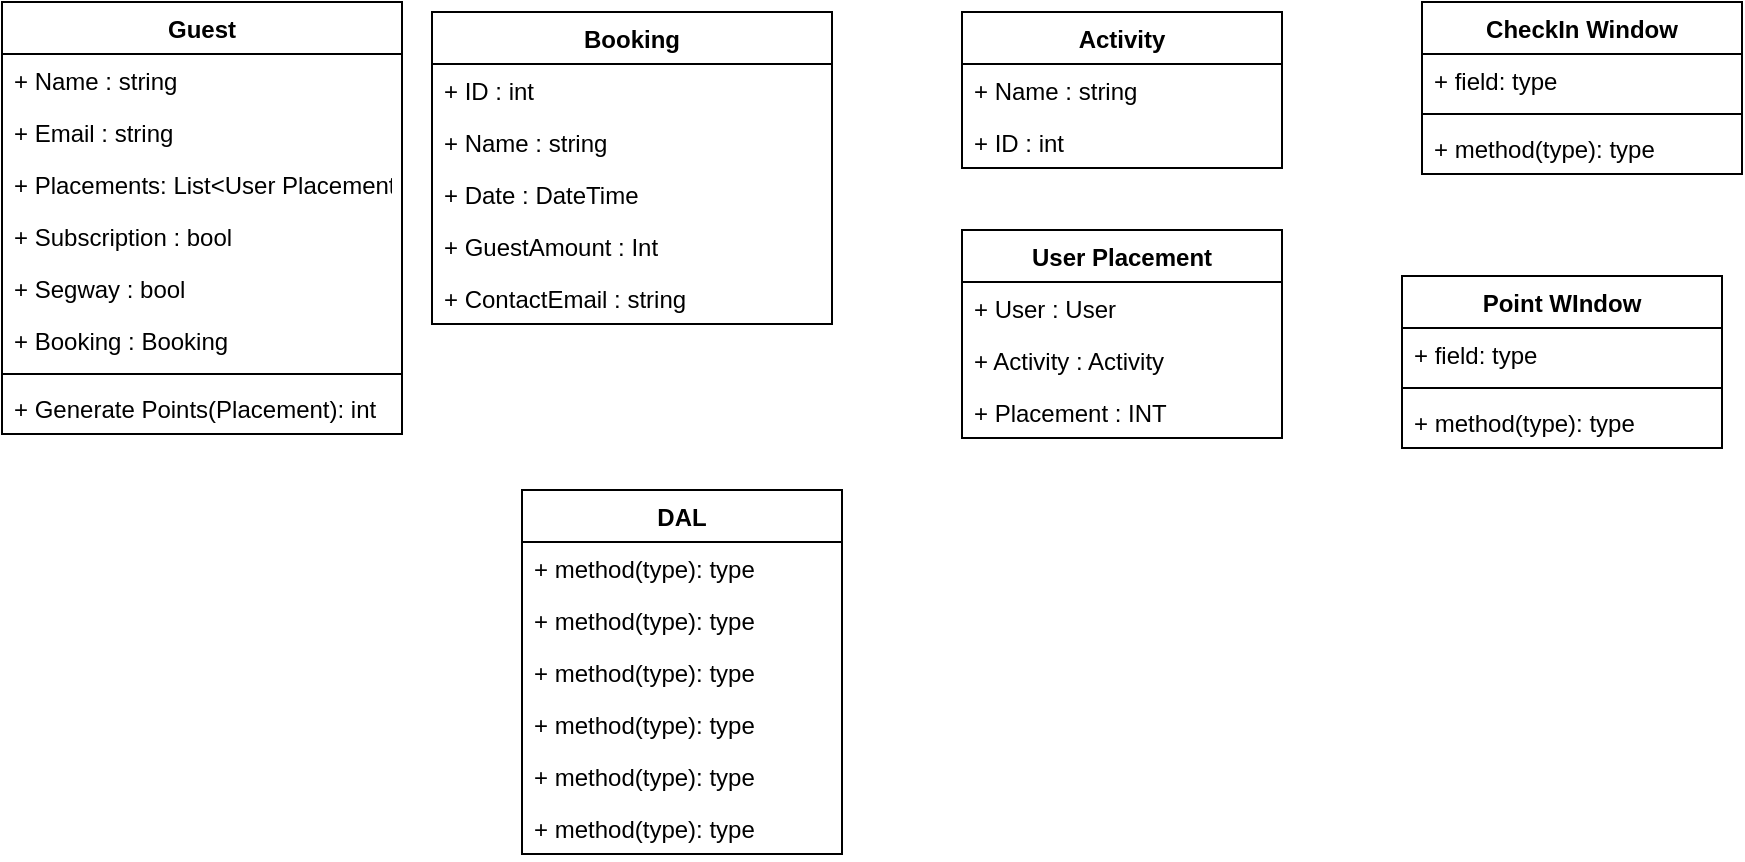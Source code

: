 <mxfile version="10.6.5" type="device"><diagram id="pyzFbVAf0DJJMJGZ9Kue" name="Page-1"><mxGraphModel dx="1394" dy="715" grid="1" gridSize="10" guides="1" tooltips="1" connect="1" arrows="1" fold="1" page="1" pageScale="1" pageWidth="1169" pageHeight="827" math="0" shadow="0"><root><mxCell id="0"/><mxCell id="1" parent="0"/><mxCell id="hN1DsSFqMHyt3jxqjHtz-5" value="Guest" style="swimlane;fontStyle=1;align=center;verticalAlign=top;childLayout=stackLayout;horizontal=1;startSize=26;horizontalStack=0;resizeParent=1;resizeParentMax=0;resizeLast=0;collapsible=1;marginBottom=0;" parent="1" vertex="1"><mxGeometry x="120" y="105" width="200" height="216" as="geometry"/></mxCell><mxCell id="hN1DsSFqMHyt3jxqjHtz-6" value="+ Name : string" style="text;strokeColor=none;fillColor=none;align=left;verticalAlign=top;spacingLeft=4;spacingRight=4;overflow=hidden;rotatable=0;points=[[0,0.5],[1,0.5]];portConstraint=eastwest;" parent="hN1DsSFqMHyt3jxqjHtz-5" vertex="1"><mxGeometry y="26" width="200" height="26" as="geometry"/></mxCell><mxCell id="hN1DsSFqMHyt3jxqjHtz-54" value="+ Email : string" style="text;strokeColor=none;fillColor=none;align=left;verticalAlign=top;spacingLeft=4;spacingRight=4;overflow=hidden;rotatable=0;points=[[0,0.5],[1,0.5]];portConstraint=eastwest;" parent="hN1DsSFqMHyt3jxqjHtz-5" vertex="1"><mxGeometry y="52" width="200" height="26" as="geometry"/></mxCell><mxCell id="hN1DsSFqMHyt3jxqjHtz-55" value="+ Placements: List&lt;User Placement&gt;" style="text;strokeColor=none;fillColor=none;align=left;verticalAlign=top;spacingLeft=4;spacingRight=4;overflow=hidden;rotatable=0;points=[[0,0.5],[1,0.5]];portConstraint=eastwest;" parent="hN1DsSFqMHyt3jxqjHtz-5" vertex="1"><mxGeometry y="78" width="200" height="26" as="geometry"/></mxCell><mxCell id="hN1DsSFqMHyt3jxqjHtz-60" value="+ Subscription : bool" style="text;strokeColor=none;fillColor=none;align=left;verticalAlign=top;spacingLeft=4;spacingRight=4;overflow=hidden;rotatable=0;points=[[0,0.5],[1,0.5]];portConstraint=eastwest;" parent="hN1DsSFqMHyt3jxqjHtz-5" vertex="1"><mxGeometry y="104" width="200" height="26" as="geometry"/></mxCell><mxCell id="hN1DsSFqMHyt3jxqjHtz-61" value="+ Segway : bool" style="text;strokeColor=none;fillColor=none;align=left;verticalAlign=top;spacingLeft=4;spacingRight=4;overflow=hidden;rotatable=0;points=[[0,0.5],[1,0.5]];portConstraint=eastwest;" parent="hN1DsSFqMHyt3jxqjHtz-5" vertex="1"><mxGeometry y="130" width="200" height="26" as="geometry"/></mxCell><mxCell id="hN1DsSFqMHyt3jxqjHtz-65" value="+ Booking : Booking" style="text;strokeColor=none;fillColor=none;align=left;verticalAlign=top;spacingLeft=4;spacingRight=4;overflow=hidden;rotatable=0;points=[[0,0.5],[1,0.5]];portConstraint=eastwest;" parent="hN1DsSFqMHyt3jxqjHtz-5" vertex="1"><mxGeometry y="156" width="200" height="26" as="geometry"/></mxCell><mxCell id="hN1DsSFqMHyt3jxqjHtz-53" value="" style="line;strokeWidth=1;fillColor=none;align=left;verticalAlign=middle;spacingTop=-1;spacingLeft=3;spacingRight=3;rotatable=0;labelPosition=right;points=[];portConstraint=eastwest;" parent="hN1DsSFqMHyt3jxqjHtz-5" vertex="1"><mxGeometry y="182" width="200" height="8" as="geometry"/></mxCell><mxCell id="hN1DsSFqMHyt3jxqjHtz-66" value="+ Generate Points(Placement): int" style="text;strokeColor=none;fillColor=none;align=left;verticalAlign=top;spacingLeft=4;spacingRight=4;overflow=hidden;rotatable=0;points=[[0,0.5],[1,0.5]];portConstraint=eastwest;" parent="hN1DsSFqMHyt3jxqjHtz-5" vertex="1"><mxGeometry y="190" width="200" height="26" as="geometry"/></mxCell><mxCell id="hN1DsSFqMHyt3jxqjHtz-9" value="Activity" style="swimlane;fontStyle=1;align=center;verticalAlign=top;childLayout=stackLayout;horizontal=1;startSize=26;horizontalStack=0;resizeParent=1;resizeParentMax=0;resizeLast=0;collapsible=1;marginBottom=0;" parent="1" vertex="1"><mxGeometry x="600" y="110" width="160" height="78" as="geometry"/></mxCell><mxCell id="hN1DsSFqMHyt3jxqjHtz-10" value="+ Name : string" style="text;strokeColor=none;fillColor=none;align=left;verticalAlign=top;spacingLeft=4;spacingRight=4;overflow=hidden;rotatable=0;points=[[0,0.5],[1,0.5]];portConstraint=eastwest;" parent="hN1DsSFqMHyt3jxqjHtz-9" vertex="1"><mxGeometry y="26" width="160" height="26" as="geometry"/></mxCell><mxCell id="hN1DsSFqMHyt3jxqjHtz-77" value="+ ID : int" style="text;strokeColor=none;fillColor=none;align=left;verticalAlign=top;spacingLeft=4;spacingRight=4;overflow=hidden;rotatable=0;points=[[0,0.5],[1,0.5]];portConstraint=eastwest;" parent="hN1DsSFqMHyt3jxqjHtz-9" vertex="1"><mxGeometry y="52" width="160" height="26" as="geometry"/></mxCell><mxCell id="hN1DsSFqMHyt3jxqjHtz-13" value="CheckIn Window" style="swimlane;fontStyle=1;align=center;verticalAlign=top;childLayout=stackLayout;horizontal=1;startSize=26;horizontalStack=0;resizeParent=1;resizeParentMax=0;resizeLast=0;collapsible=1;marginBottom=0;" parent="1" vertex="1"><mxGeometry x="830" y="105" width="160" height="86" as="geometry"/></mxCell><mxCell id="hN1DsSFqMHyt3jxqjHtz-14" value="+ field: type" style="text;strokeColor=none;fillColor=none;align=left;verticalAlign=top;spacingLeft=4;spacingRight=4;overflow=hidden;rotatable=0;points=[[0,0.5],[1,0.5]];portConstraint=eastwest;" parent="hN1DsSFqMHyt3jxqjHtz-13" vertex="1"><mxGeometry y="26" width="160" height="26" as="geometry"/></mxCell><mxCell id="hN1DsSFqMHyt3jxqjHtz-15" value="" style="line;strokeWidth=1;fillColor=none;align=left;verticalAlign=middle;spacingTop=-1;spacingLeft=3;spacingRight=3;rotatable=0;labelPosition=right;points=[];portConstraint=eastwest;" parent="hN1DsSFqMHyt3jxqjHtz-13" vertex="1"><mxGeometry y="52" width="160" height="8" as="geometry"/></mxCell><mxCell id="hN1DsSFqMHyt3jxqjHtz-16" value="+ method(type): type" style="text;strokeColor=none;fillColor=none;align=left;verticalAlign=top;spacingLeft=4;spacingRight=4;overflow=hidden;rotatable=0;points=[[0,0.5],[1,0.5]];portConstraint=eastwest;" parent="hN1DsSFqMHyt3jxqjHtz-13" vertex="1"><mxGeometry y="60" width="160" height="26" as="geometry"/></mxCell><mxCell id="hN1DsSFqMHyt3jxqjHtz-17" value="DAL" style="swimlane;fontStyle=1;align=center;verticalAlign=top;childLayout=stackLayout;horizontal=1;startSize=26;horizontalStack=0;resizeParent=1;resizeParentMax=0;resizeLast=0;collapsible=1;marginBottom=0;" parent="1" vertex="1"><mxGeometry x="380" y="349" width="160" height="182" as="geometry"/></mxCell><mxCell id="hN1DsSFqMHyt3jxqjHtz-20" value="+ method(type): type" style="text;strokeColor=none;fillColor=none;align=left;verticalAlign=top;spacingLeft=4;spacingRight=4;overflow=hidden;rotatable=0;points=[[0,0.5],[1,0.5]];portConstraint=eastwest;" parent="hN1DsSFqMHyt3jxqjHtz-17" vertex="1"><mxGeometry y="26" width="160" height="26" as="geometry"/></mxCell><mxCell id="hN1DsSFqMHyt3jxqjHtz-78" value="+ method(type): type" style="text;strokeColor=none;fillColor=none;align=left;verticalAlign=top;spacingLeft=4;spacingRight=4;overflow=hidden;rotatable=0;points=[[0,0.5],[1,0.5]];portConstraint=eastwest;" parent="hN1DsSFqMHyt3jxqjHtz-17" vertex="1"><mxGeometry y="52" width="160" height="26" as="geometry"/></mxCell><mxCell id="hN1DsSFqMHyt3jxqjHtz-79" value="+ method(type): type" style="text;strokeColor=none;fillColor=none;align=left;verticalAlign=top;spacingLeft=4;spacingRight=4;overflow=hidden;rotatable=0;points=[[0,0.5],[1,0.5]];portConstraint=eastwest;" parent="hN1DsSFqMHyt3jxqjHtz-17" vertex="1"><mxGeometry y="78" width="160" height="26" as="geometry"/></mxCell><mxCell id="hN1DsSFqMHyt3jxqjHtz-80" value="+ method(type): type" style="text;strokeColor=none;fillColor=none;align=left;verticalAlign=top;spacingLeft=4;spacingRight=4;overflow=hidden;rotatable=0;points=[[0,0.5],[1,0.5]];portConstraint=eastwest;" parent="hN1DsSFqMHyt3jxqjHtz-17" vertex="1"><mxGeometry y="104" width="160" height="26" as="geometry"/></mxCell><mxCell id="hN1DsSFqMHyt3jxqjHtz-81" value="+ method(type): type" style="text;strokeColor=none;fillColor=none;align=left;verticalAlign=top;spacingLeft=4;spacingRight=4;overflow=hidden;rotatable=0;points=[[0,0.5],[1,0.5]];portConstraint=eastwest;" parent="hN1DsSFqMHyt3jxqjHtz-17" vertex="1"><mxGeometry y="130" width="160" height="26" as="geometry"/></mxCell><mxCell id="hN1DsSFqMHyt3jxqjHtz-82" value="+ method(type): type" style="text;strokeColor=none;fillColor=none;align=left;verticalAlign=top;spacingLeft=4;spacingRight=4;overflow=hidden;rotatable=0;points=[[0,0.5],[1,0.5]];portConstraint=eastwest;" parent="hN1DsSFqMHyt3jxqjHtz-17" vertex="1"><mxGeometry y="156" width="160" height="26" as="geometry"/></mxCell><mxCell id="hN1DsSFqMHyt3jxqjHtz-21" value="Point WIndow" style="swimlane;fontStyle=1;align=center;verticalAlign=top;childLayout=stackLayout;horizontal=1;startSize=26;horizontalStack=0;resizeParent=1;resizeParentMax=0;resizeLast=0;collapsible=1;marginBottom=0;" parent="1" vertex="1"><mxGeometry x="820" y="242" width="160" height="86" as="geometry"/></mxCell><mxCell id="hN1DsSFqMHyt3jxqjHtz-22" value="+ field: type" style="text;strokeColor=none;fillColor=none;align=left;verticalAlign=top;spacingLeft=4;spacingRight=4;overflow=hidden;rotatable=0;points=[[0,0.5],[1,0.5]];portConstraint=eastwest;" parent="hN1DsSFqMHyt3jxqjHtz-21" vertex="1"><mxGeometry y="26" width="160" height="26" as="geometry"/></mxCell><mxCell id="hN1DsSFqMHyt3jxqjHtz-23" value="" style="line;strokeWidth=1;fillColor=none;align=left;verticalAlign=middle;spacingTop=-1;spacingLeft=3;spacingRight=3;rotatable=0;labelPosition=right;points=[];portConstraint=eastwest;" parent="hN1DsSFqMHyt3jxqjHtz-21" vertex="1"><mxGeometry y="52" width="160" height="8" as="geometry"/></mxCell><mxCell id="hN1DsSFqMHyt3jxqjHtz-24" value="+ method(type): type" style="text;strokeColor=none;fillColor=none;align=left;verticalAlign=top;spacingLeft=4;spacingRight=4;overflow=hidden;rotatable=0;points=[[0,0.5],[1,0.5]];portConstraint=eastwest;" parent="hN1DsSFqMHyt3jxqjHtz-21" vertex="1"><mxGeometry y="60" width="160" height="26" as="geometry"/></mxCell><mxCell id="hN1DsSFqMHyt3jxqjHtz-44" value="User Placement" style="swimlane;fontStyle=1;align=center;verticalAlign=top;childLayout=stackLayout;horizontal=1;startSize=26;horizontalStack=0;resizeParent=1;resizeParentMax=0;resizeLast=0;collapsible=1;marginBottom=0;" parent="1" vertex="1"><mxGeometry x="600" y="219" width="160" height="104" as="geometry"/></mxCell><mxCell id="hN1DsSFqMHyt3jxqjHtz-45" value="+ User : User" style="text;strokeColor=none;fillColor=none;align=left;verticalAlign=top;spacingLeft=4;spacingRight=4;overflow=hidden;rotatable=0;points=[[0,0.5],[1,0.5]];portConstraint=eastwest;" parent="hN1DsSFqMHyt3jxqjHtz-44" vertex="1"><mxGeometry y="26" width="160" height="26" as="geometry"/></mxCell><mxCell id="hN1DsSFqMHyt3jxqjHtz-47" value="+ Activity : Activity" style="text;strokeColor=none;fillColor=none;align=left;verticalAlign=top;spacingLeft=4;spacingRight=4;overflow=hidden;rotatable=0;points=[[0,0.5],[1,0.5]];portConstraint=eastwest;" parent="hN1DsSFqMHyt3jxqjHtz-44" vertex="1"><mxGeometry y="52" width="160" height="26" as="geometry"/></mxCell><mxCell id="hN1DsSFqMHyt3jxqjHtz-51" value="+ Placement : INT" style="text;strokeColor=none;fillColor=none;align=left;verticalAlign=top;spacingLeft=4;spacingRight=4;overflow=hidden;rotatable=0;points=[[0,0.5],[1,0.5]];portConstraint=eastwest;" parent="hN1DsSFqMHyt3jxqjHtz-44" vertex="1"><mxGeometry y="78" width="160" height="26" as="geometry"/></mxCell><mxCell id="hN1DsSFqMHyt3jxqjHtz-68" value="Booking" style="swimlane;fontStyle=1;align=center;verticalAlign=top;childLayout=stackLayout;horizontal=1;startSize=26;horizontalStack=0;resizeParent=1;resizeParentMax=0;resizeLast=0;collapsible=1;marginBottom=0;" parent="1" vertex="1"><mxGeometry x="335" y="110" width="200" height="156" as="geometry"/></mxCell><mxCell id="hN1DsSFqMHyt3jxqjHtz-69" value="+ ID : int" style="text;strokeColor=none;fillColor=none;align=left;verticalAlign=top;spacingLeft=4;spacingRight=4;overflow=hidden;rotatable=0;points=[[0,0.5],[1,0.5]];portConstraint=eastwest;" parent="hN1DsSFqMHyt3jxqjHtz-68" vertex="1"><mxGeometry y="26" width="200" height="26" as="geometry"/></mxCell><mxCell id="hN1DsSFqMHyt3jxqjHtz-70" value="+ Name : string" style="text;strokeColor=none;fillColor=none;align=left;verticalAlign=top;spacingLeft=4;spacingRight=4;overflow=hidden;rotatable=0;points=[[0,0.5],[1,0.5]];portConstraint=eastwest;" parent="hN1DsSFqMHyt3jxqjHtz-68" vertex="1"><mxGeometry y="52" width="200" height="26" as="geometry"/></mxCell><mxCell id="hN1DsSFqMHyt3jxqjHtz-71" value="+ Date : DateTime" style="text;strokeColor=none;fillColor=none;align=left;verticalAlign=top;spacingLeft=4;spacingRight=4;overflow=hidden;rotatable=0;points=[[0,0.5],[1,0.5]];portConstraint=eastwest;" parent="hN1DsSFqMHyt3jxqjHtz-68" vertex="1"><mxGeometry y="78" width="200" height="26" as="geometry"/></mxCell><mxCell id="hN1DsSFqMHyt3jxqjHtz-72" value="+ GuestAmount : Int" style="text;strokeColor=none;fillColor=none;align=left;verticalAlign=top;spacingLeft=4;spacingRight=4;overflow=hidden;rotatable=0;points=[[0,0.5],[1,0.5]];portConstraint=eastwest;" parent="hN1DsSFqMHyt3jxqjHtz-68" vertex="1"><mxGeometry y="104" width="200" height="26" as="geometry"/></mxCell><mxCell id="hN1DsSFqMHyt3jxqjHtz-73" value="+ ContactEmail : string" style="text;strokeColor=none;fillColor=none;align=left;verticalAlign=top;spacingLeft=4;spacingRight=4;overflow=hidden;rotatable=0;points=[[0,0.5],[1,0.5]];portConstraint=eastwest;" parent="hN1DsSFqMHyt3jxqjHtz-68" vertex="1"><mxGeometry y="130" width="200" height="26" as="geometry"/></mxCell></root></mxGraphModel></diagram></mxfile>